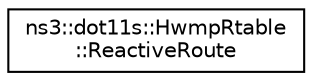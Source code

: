 digraph "Graphical Class Hierarchy"
{
 // LATEX_PDF_SIZE
  edge [fontname="Helvetica",fontsize="10",labelfontname="Helvetica",labelfontsize="10"];
  node [fontname="Helvetica",fontsize="10",shape=record];
  rankdir="LR";
  Node0 [label="ns3::dot11s::HwmpRtable\l::ReactiveRoute",height=0.2,width=0.4,color="black", fillcolor="white", style="filled",URL="$structns3_1_1dot11s_1_1_hwmp_rtable_1_1_reactive_route.html",tooltip="Route found in reactive mode."];
}
